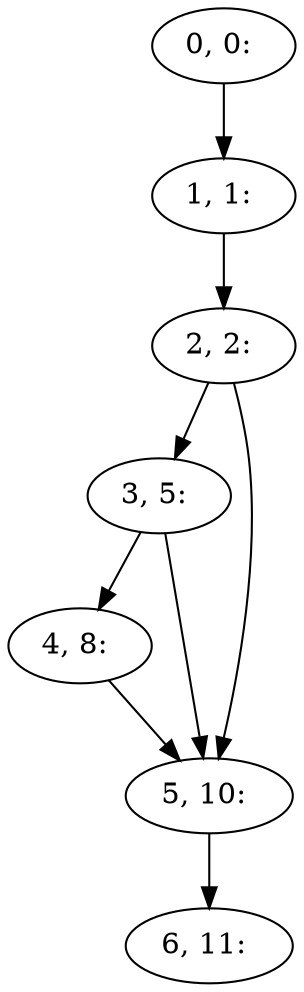 digraph G {
0[label="0, 0: "];
1[label="1, 1: "];
2[label="2, 2: "];
3[label="3, 5: "];
4[label="4, 8: "];
5[label="5, 10: "];
6[label="6, 11: "];
0->1 ;
1->2 ;
2->3 ;
2->5 ;
3->4 ;
3->5 ;
4->5 ;
5->6 ;
}
